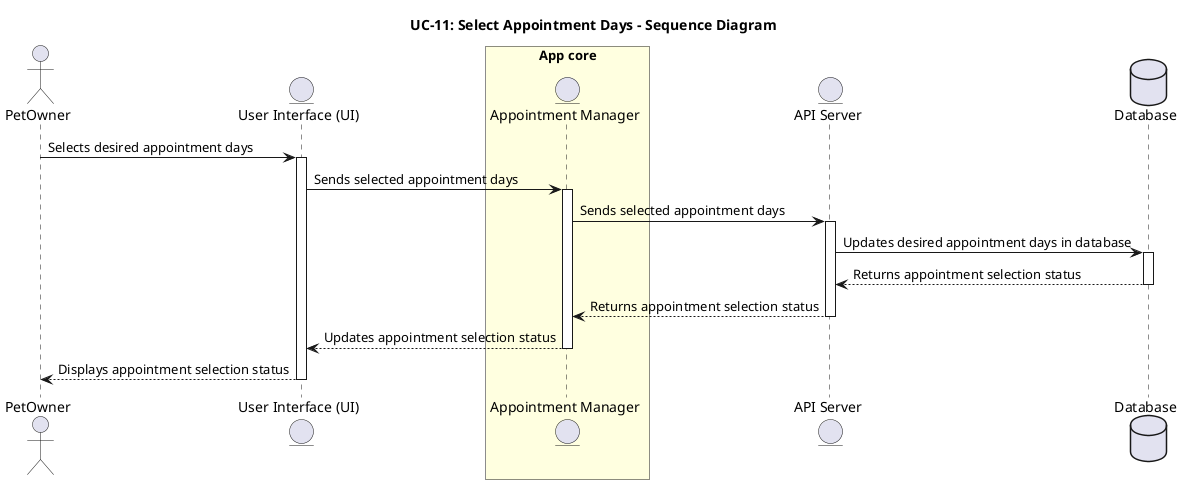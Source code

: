 @startuml
title: UC-11: Select Appointment Days - Sequence Diagram
actor PetOwner
entity "User Interface (UI)" as UI
box "App core" #LightYellow
  entity "Appointment Manager" as AppCore
end box
entity "API Server" as API
database "Database" as DB

PetOwner -> UI : Selects desired appointment days
activate UI

UI -> AppCore : Sends selected appointment days
activate AppCore

AppCore -> API : Sends selected appointment days
activate API

API -> DB : Updates desired appointment days in database
activate DB

DB --> API : Returns appointment selection status
deactivate DB

API --> AppCore : Returns appointment selection status
deactivate API

AppCore --> UI : Updates appointment selection status
deactivate AppCore

UI --> PetOwner : Displays appointment selection status
deactivate UI

@enduml

